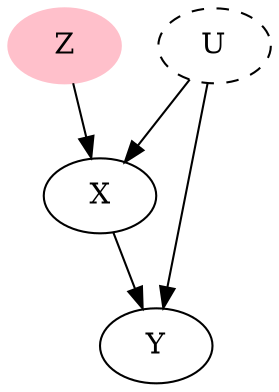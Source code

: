 digraph G10 {
    X->Y;
    Z->X;
    U->X,Y;
    Z[color=pink,style=filled];
    U[style=dashed];
}
